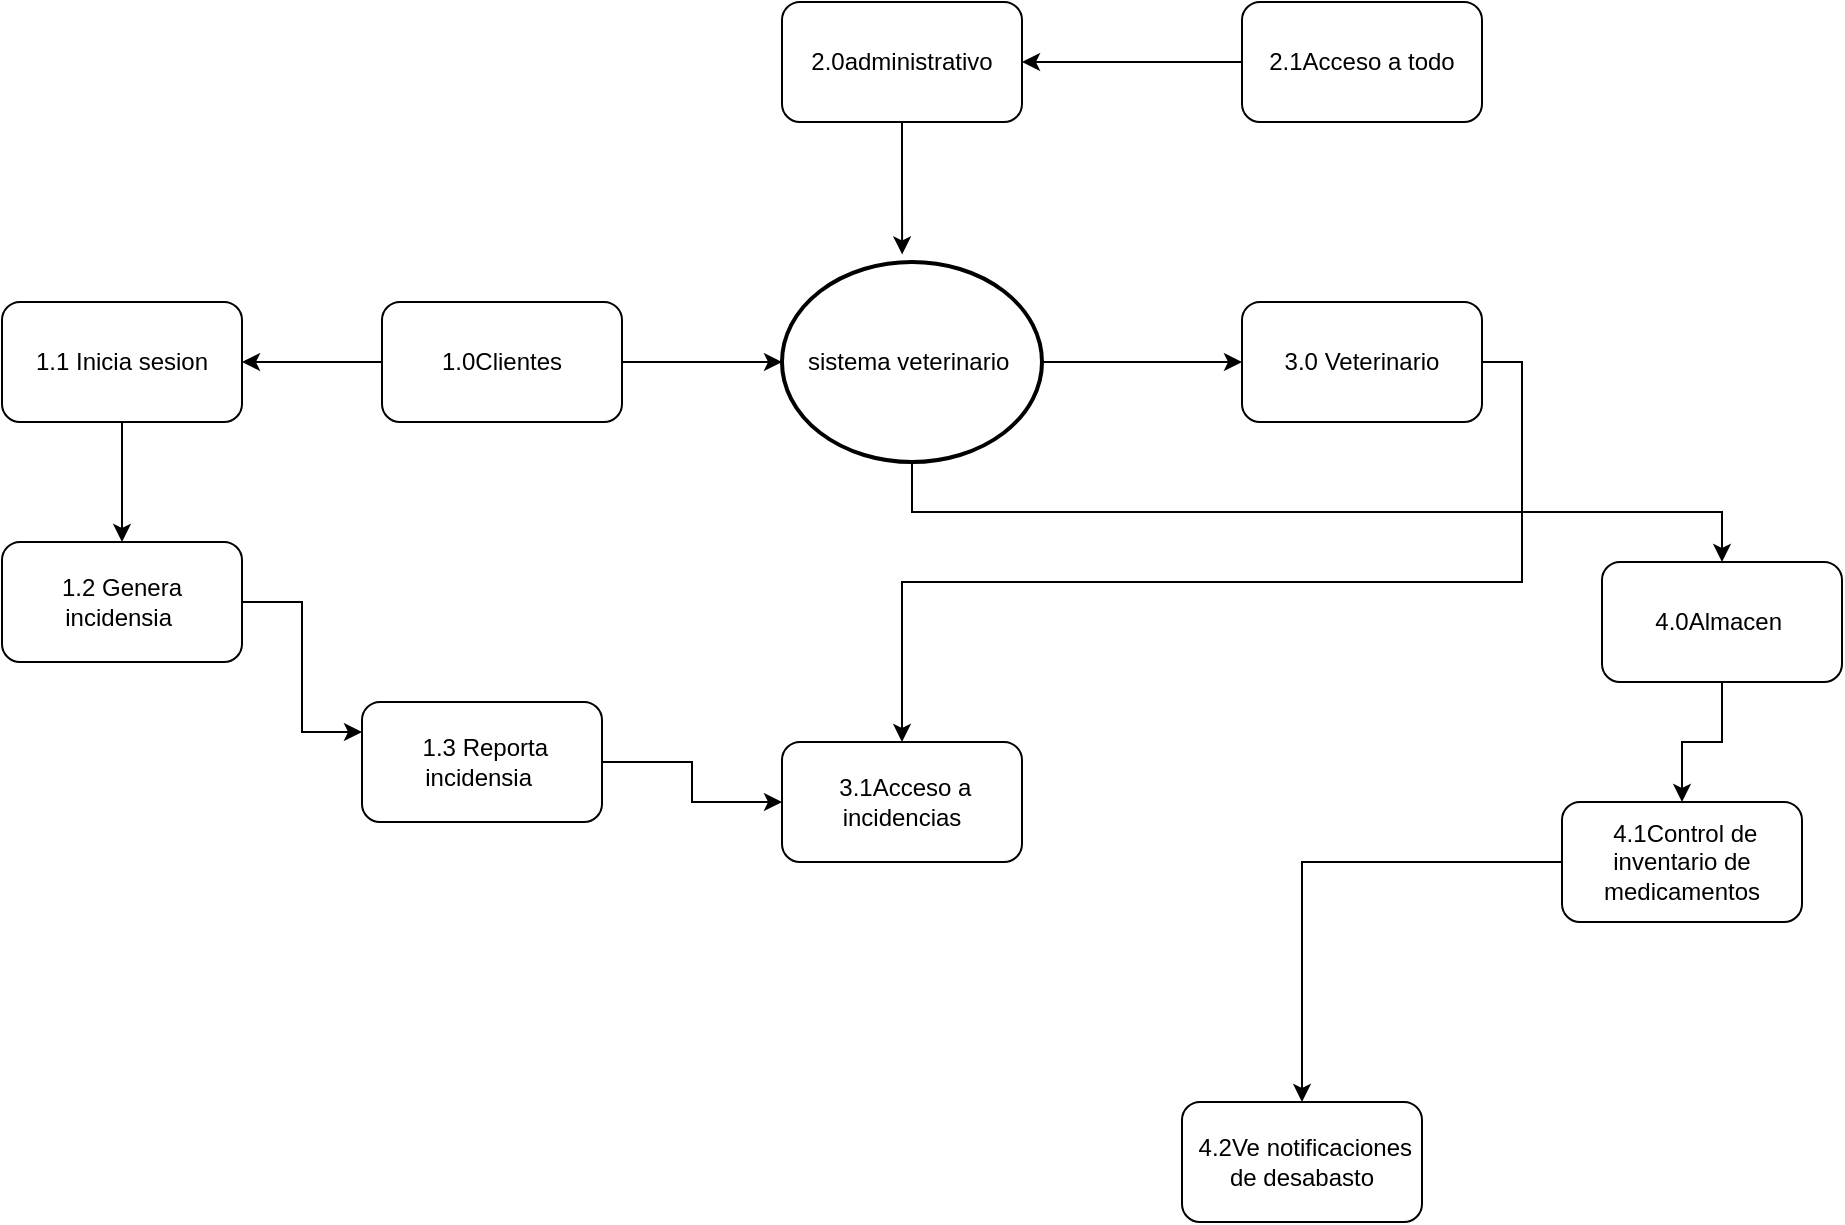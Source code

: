 <mxfile version="22.1.18" type="device" pages="2">
  <diagram id="YfhsOpY1jlh70WSDpIPZ" name="Página-2">
    <mxGraphModel dx="2208" dy="819" grid="1" gridSize="10" guides="1" tooltips="1" connect="1" arrows="1" fold="1" page="1" pageScale="1" pageWidth="827" pageHeight="1169" math="0" shadow="0">
      <root>
        <mxCell id="0" />
        <mxCell id="1" parent="0" />
        <mxCell id="qpJN9x3SPOrxbx1p6k6R-4" style="edgeStyle=orthogonalEdgeStyle;rounded=0;orthogonalLoop=1;jettySize=auto;html=1;" parent="1" source="BC_WuiEVWMnoj14DD1W_-1" target="qpJN9x3SPOrxbx1p6k6R-2" edge="1">
          <mxGeometry relative="1" as="geometry" />
        </mxCell>
        <mxCell id="BC_WuiEVWMnoj14DD1W_-1" value="1.0Clientes" style="rounded=1;whiteSpace=wrap;html=1;" parent="1" vertex="1">
          <mxGeometry x="-90" y="160" width="120" height="60" as="geometry" />
        </mxCell>
        <mxCell id="RfPSb_euADoOyty8xqnh-2" style="edgeStyle=orthogonalEdgeStyle;rounded=0;orthogonalLoop=1;jettySize=auto;html=1;exitX=1;exitY=0.5;exitDx=0;exitDy=0;" edge="1" parent="1" source="BC_WuiEVWMnoj14DD1W_-3" target="qpJN9x3SPOrxbx1p6k6R-10">
          <mxGeometry relative="1" as="geometry" />
        </mxCell>
        <mxCell id="BC_WuiEVWMnoj14DD1W_-3" value="3.0 Veterinario" style="rounded=1;whiteSpace=wrap;html=1;" parent="1" vertex="1">
          <mxGeometry x="340" y="160" width="120" height="60" as="geometry" />
        </mxCell>
        <mxCell id="kUL5XfIIn1FqhQl9EXUn-1" value="2.0administrativo" style="rounded=1;whiteSpace=wrap;html=1;" parent="1" vertex="1">
          <mxGeometry x="110" y="10" width="120" height="60" as="geometry" />
        </mxCell>
        <mxCell id="qpJN9x3SPOrxbx1p6k6R-17" style="edgeStyle=orthogonalEdgeStyle;rounded=0;orthogonalLoop=1;jettySize=auto;html=1;entryX=0.5;entryY=0;entryDx=0;entryDy=0;" parent="1" source="kUL5XfIIn1FqhQl9EXUn-2" target="qpJN9x3SPOrxbx1p6k6R-14" edge="1">
          <mxGeometry relative="1" as="geometry" />
        </mxCell>
        <mxCell id="kUL5XfIIn1FqhQl9EXUn-2" value="4.0Almacen&amp;nbsp;" style="rounded=1;whiteSpace=wrap;html=1;" parent="1" vertex="1">
          <mxGeometry x="520" y="290" width="120" height="60" as="geometry" />
        </mxCell>
        <mxCell id="W4YipqYZofPXmGf3GNpy-6" style="edgeStyle=orthogonalEdgeStyle;rounded=0;orthogonalLoop=1;jettySize=auto;html=1;exitX=1;exitY=0.5;exitDx=0;exitDy=0;exitPerimeter=0;entryX=0;entryY=0.5;entryDx=0;entryDy=0;" parent="1" source="W4YipqYZofPXmGf3GNpy-3" target="BC_WuiEVWMnoj14DD1W_-3" edge="1">
          <mxGeometry relative="1" as="geometry" />
        </mxCell>
        <mxCell id="W4YipqYZofPXmGf3GNpy-7" style="edgeStyle=orthogonalEdgeStyle;rounded=0;orthogonalLoop=1;jettySize=auto;html=1;exitX=0.5;exitY=1;exitDx=0;exitDy=0;exitPerimeter=0;entryX=0.5;entryY=0;entryDx=0;entryDy=0;" parent="1" source="W4YipqYZofPXmGf3GNpy-3" target="kUL5XfIIn1FqhQl9EXUn-2" edge="1">
          <mxGeometry relative="1" as="geometry" />
        </mxCell>
        <mxCell id="W4YipqYZofPXmGf3GNpy-3" value="sistema veterinario&amp;nbsp;" style="strokeWidth=2;html=1;shape=mxgraph.flowchart.start_2;whiteSpace=wrap;" parent="1" vertex="1">
          <mxGeometry x="110" y="140" width="130" height="100" as="geometry" />
        </mxCell>
        <mxCell id="W4YipqYZofPXmGf3GNpy-4" style="edgeStyle=orthogonalEdgeStyle;rounded=0;orthogonalLoop=1;jettySize=auto;html=1;exitX=1;exitY=0.5;exitDx=0;exitDy=0;entryX=0;entryY=0.5;entryDx=0;entryDy=0;entryPerimeter=0;" parent="1" source="BC_WuiEVWMnoj14DD1W_-1" target="W4YipqYZofPXmGf3GNpy-3" edge="1">
          <mxGeometry relative="1" as="geometry" />
        </mxCell>
        <mxCell id="W4YipqYZofPXmGf3GNpy-8" style="edgeStyle=orthogonalEdgeStyle;rounded=0;orthogonalLoop=1;jettySize=auto;html=1;exitX=0.5;exitY=1;exitDx=0;exitDy=0;entryX=0.462;entryY=-0.038;entryDx=0;entryDy=0;entryPerimeter=0;" parent="1" source="kUL5XfIIn1FqhQl9EXUn-1" target="W4YipqYZofPXmGf3GNpy-3" edge="1">
          <mxGeometry relative="1" as="geometry" />
        </mxCell>
        <mxCell id="qpJN9x3SPOrxbx1p6k6R-7" style="edgeStyle=orthogonalEdgeStyle;rounded=0;orthogonalLoop=1;jettySize=auto;html=1;" parent="1" source="qpJN9x3SPOrxbx1p6k6R-2" target="qpJN9x3SPOrxbx1p6k6R-5" edge="1">
          <mxGeometry relative="1" as="geometry" />
        </mxCell>
        <mxCell id="qpJN9x3SPOrxbx1p6k6R-2" value="1.1 Inicia sesion" style="rounded=1;whiteSpace=wrap;html=1;" parent="1" vertex="1">
          <mxGeometry x="-280" y="160" width="120" height="60" as="geometry" />
        </mxCell>
        <mxCell id="qpJN9x3SPOrxbx1p6k6R-5" value="1.2 Genera incidensia&amp;nbsp;" style="rounded=1;whiteSpace=wrap;html=1;" parent="1" vertex="1">
          <mxGeometry x="-280" y="280" width="120" height="60" as="geometry" />
        </mxCell>
        <mxCell id="qpJN9x3SPOrxbx1p6k6R-9" style="edgeStyle=orthogonalEdgeStyle;rounded=0;orthogonalLoop=1;jettySize=auto;html=1;" parent="1" source="qpJN9x3SPOrxbx1p6k6R-8" target="kUL5XfIIn1FqhQl9EXUn-1" edge="1">
          <mxGeometry relative="1" as="geometry" />
        </mxCell>
        <mxCell id="qpJN9x3SPOrxbx1p6k6R-8" value="2.1Acceso a todo" style="rounded=1;whiteSpace=wrap;html=1;" parent="1" vertex="1">
          <mxGeometry x="340" y="10" width="120" height="60" as="geometry" />
        </mxCell>
        <mxCell id="qpJN9x3SPOrxbx1p6k6R-10" value="&amp;nbsp;3.1Acceso a incidencias" style="rounded=1;whiteSpace=wrap;html=1;" parent="1" vertex="1">
          <mxGeometry x="110" y="380" width="120" height="60" as="geometry" />
        </mxCell>
        <mxCell id="qpJN9x3SPOrxbx1p6k6R-18" style="edgeStyle=orthogonalEdgeStyle;rounded=0;orthogonalLoop=1;jettySize=auto;html=1;entryX=0.5;entryY=0;entryDx=0;entryDy=0;" parent="1" source="qpJN9x3SPOrxbx1p6k6R-14" target="qpJN9x3SPOrxbx1p6k6R-15" edge="1">
          <mxGeometry relative="1" as="geometry" />
        </mxCell>
        <mxCell id="qpJN9x3SPOrxbx1p6k6R-14" value="&amp;nbsp;4.1Control de inventario de medicamentos" style="rounded=1;whiteSpace=wrap;html=1;" parent="1" vertex="1">
          <mxGeometry x="500" y="410" width="120" height="60" as="geometry" />
        </mxCell>
        <mxCell id="qpJN9x3SPOrxbx1p6k6R-15" value="&amp;nbsp;4.2Ve notificaciones de desabasto" style="rounded=1;whiteSpace=wrap;html=1;" parent="1" vertex="1">
          <mxGeometry x="310" y="560" width="120" height="60" as="geometry" />
        </mxCell>
        <mxCell id="RfPSb_euADoOyty8xqnh-7" style="edgeStyle=orthogonalEdgeStyle;rounded=0;orthogonalLoop=1;jettySize=auto;html=1;exitX=1;exitY=0.5;exitDx=0;exitDy=0;entryX=0;entryY=0.5;entryDx=0;entryDy=0;" edge="1" parent="1" source="RfPSb_euADoOyty8xqnh-4" target="qpJN9x3SPOrxbx1p6k6R-10">
          <mxGeometry relative="1" as="geometry" />
        </mxCell>
        <mxCell id="RfPSb_euADoOyty8xqnh-4" value="&amp;nbsp;1.3 Reporta incidensia&amp;nbsp;" style="rounded=1;whiteSpace=wrap;html=1;" vertex="1" parent="1">
          <mxGeometry x="-100" y="360" width="120" height="60" as="geometry" />
        </mxCell>
        <mxCell id="RfPSb_euADoOyty8xqnh-5" style="edgeStyle=orthogonalEdgeStyle;rounded=0;orthogonalLoop=1;jettySize=auto;html=1;exitX=1;exitY=0.5;exitDx=0;exitDy=0;entryX=0;entryY=0.25;entryDx=0;entryDy=0;" edge="1" parent="1" source="qpJN9x3SPOrxbx1p6k6R-5" target="RfPSb_euADoOyty8xqnh-4">
          <mxGeometry relative="1" as="geometry" />
        </mxCell>
      </root>
    </mxGraphModel>
  </diagram>
  <diagram name="Página-1" id="2vyf78CcF-7sGA0zy1Rz">
    <mxGraphModel dx="1036" dy="614" grid="1" gridSize="10" guides="1" tooltips="1" connect="1" arrows="1" fold="1" page="1" pageScale="1" pageWidth="827" pageHeight="1169" math="0" shadow="0">
      <root>
        <mxCell id="0" />
        <mxCell id="1" parent="0" />
        <mxCell id="MFoq0dkZiBjwpAPKxzFU-48" value="" style="edgeStyle=orthogonalEdgeStyle;rounded=0;orthogonalLoop=1;jettySize=auto;html=1;" parent="1" source="MFoq0dkZiBjwpAPKxzFU-3" target="MFoq0dkZiBjwpAPKxzFU-7" edge="1">
          <mxGeometry relative="1" as="geometry" />
        </mxCell>
        <mxCell id="MFoq0dkZiBjwpAPKxzFU-3" value="&lt;font style=&quot;vertical-align: inherit;&quot;&gt;&lt;font style=&quot;vertical-align: inherit;&quot;&gt;almacen&lt;/font&gt;&lt;/font&gt;" style="rounded=1;whiteSpace=wrap;html=1;" parent="1" vertex="1">
          <mxGeometry x="360" y="290" width="120" height="60" as="geometry" />
        </mxCell>
        <mxCell id="MFoq0dkZiBjwpAPKxzFU-46" style="edgeStyle=orthogonalEdgeStyle;rounded=0;orthogonalLoop=1;jettySize=auto;html=1;" parent="1" source="MFoq0dkZiBjwpAPKxzFU-4" edge="1">
          <mxGeometry relative="1" as="geometry">
            <mxPoint x="590" y="390" as="targetPoint" />
          </mxGeometry>
        </mxCell>
        <mxCell id="MFoq0dkZiBjwpAPKxzFU-49" style="edgeStyle=orthogonalEdgeStyle;rounded=0;orthogonalLoop=1;jettySize=auto;html=1;entryX=0.5;entryY=0;entryDx=0;entryDy=0;" parent="1" source="MFoq0dkZiBjwpAPKxzFU-4" target="MFoq0dkZiBjwpAPKxzFU-3" edge="1">
          <mxGeometry relative="1" as="geometry" />
        </mxCell>
        <mxCell id="MFoq0dkZiBjwpAPKxzFU-4" value="&lt;font style=&quot;vertical-align: inherit;&quot;&gt;&lt;font style=&quot;vertical-align: inherit;&quot;&gt;cliente&lt;/font&gt;&lt;/font&gt;" style="rounded=1;whiteSpace=wrap;html=1;" parent="1" vertex="1">
          <mxGeometry x="450" y="170" width="120" height="60" as="geometry" />
        </mxCell>
        <mxCell id="MFoq0dkZiBjwpAPKxzFU-65" style="edgeStyle=orthogonalEdgeStyle;rounded=0;orthogonalLoop=1;jettySize=auto;html=1;exitX=0.5;exitY=1;exitDx=0;exitDy=0;" parent="1" source="MFoq0dkZiBjwpAPKxzFU-5" edge="1">
          <mxGeometry relative="1" as="geometry">
            <mxPoint x="80" y="160" as="targetPoint" />
          </mxGeometry>
        </mxCell>
        <mxCell id="MFoq0dkZiBjwpAPKxzFU-66" style="edgeStyle=orthogonalEdgeStyle;rounded=0;orthogonalLoop=1;jettySize=auto;html=1;" parent="1" source="MFoq0dkZiBjwpAPKxzFU-5" target="MFoq0dkZiBjwpAPKxzFU-25" edge="1">
          <mxGeometry relative="1" as="geometry" />
        </mxCell>
        <mxCell id="MFoq0dkZiBjwpAPKxzFU-67" style="edgeStyle=orthogonalEdgeStyle;rounded=0;orthogonalLoop=1;jettySize=auto;html=1;exitX=0.5;exitY=1;exitDx=0;exitDy=0;" parent="1" source="MFoq0dkZiBjwpAPKxzFU-5" target="MFoq0dkZiBjwpAPKxzFU-4" edge="1">
          <mxGeometry relative="1" as="geometry" />
        </mxCell>
        <mxCell id="MFoq0dkZiBjwpAPKxzFU-5" value="&lt;font style=&quot;vertical-align: inherit;&quot;&gt;&lt;font style=&quot;vertical-align: inherit;&quot;&gt;&lt;font style=&quot;vertical-align: inherit;&quot;&gt;&lt;font style=&quot;vertical-align: inherit;&quot;&gt;doctor&lt;/font&gt;&lt;/font&gt;&lt;/font&gt;&lt;/font&gt;" style="rounded=1;whiteSpace=wrap;html=1;" parent="1" vertex="1">
          <mxGeometry x="240" y="30" width="120" height="60" as="geometry" />
        </mxCell>
        <mxCell id="MFoq0dkZiBjwpAPKxzFU-33" value="" style="group" parent="1" vertex="1" connectable="0">
          <mxGeometry x="530" y="380" width="120" height="430" as="geometry" />
        </mxCell>
        <mxCell id="MFoq0dkZiBjwpAPKxzFU-19" value="" style="edgeStyle=orthogonalEdgeStyle;rounded=0;orthogonalLoop=1;jettySize=auto;html=1;" parent="MFoq0dkZiBjwpAPKxzFU-33" source="MFoq0dkZiBjwpAPKxzFU-6" target="MFoq0dkZiBjwpAPKxzFU-10" edge="1">
          <mxGeometry relative="1" as="geometry" />
        </mxCell>
        <mxCell id="MFoq0dkZiBjwpAPKxzFU-6" value="&lt;font style=&quot;vertical-align: inherit;&quot;&gt;&lt;font style=&quot;vertical-align: inherit;&quot;&gt;Registrar pedido&lt;/font&gt;&lt;/font&gt;" style="rounded=1;whiteSpace=wrap;html=1;" parent="MFoq0dkZiBjwpAPKxzFU-33" vertex="1">
          <mxGeometry width="120" height="60" as="geometry" />
        </mxCell>
        <mxCell id="MFoq0dkZiBjwpAPKxzFU-30" value="" style="edgeStyle=orthogonalEdgeStyle;rounded=0;orthogonalLoop=1;jettySize=auto;html=1;" parent="MFoq0dkZiBjwpAPKxzFU-33" source="MFoq0dkZiBjwpAPKxzFU-10" target="MFoq0dkZiBjwpAPKxzFU-27" edge="1">
          <mxGeometry relative="1" as="geometry" />
        </mxCell>
        <mxCell id="MFoq0dkZiBjwpAPKxzFU-10" value="&lt;font style=&quot;vertical-align: inherit;&quot;&gt;&lt;font style=&quot;vertical-align: inherit;&quot;&gt;Seleccion de productos&lt;/font&gt;&lt;/font&gt;" style="rounded=1;whiteSpace=wrap;html=1;" parent="MFoq0dkZiBjwpAPKxzFU-33" vertex="1">
          <mxGeometry y="90" width="120" height="60" as="geometry" />
        </mxCell>
        <mxCell id="MFoq0dkZiBjwpAPKxzFU-31" value="" style="edgeStyle=orthogonalEdgeStyle;rounded=0;orthogonalLoop=1;jettySize=auto;html=1;" parent="MFoq0dkZiBjwpAPKxzFU-33" source="MFoq0dkZiBjwpAPKxzFU-27" target="MFoq0dkZiBjwpAPKxzFU-28" edge="1">
          <mxGeometry relative="1" as="geometry" />
        </mxCell>
        <mxCell id="MFoq0dkZiBjwpAPKxzFU-27" value="&lt;font style=&quot;vertical-align: inherit;&quot;&gt;&lt;font style=&quot;vertical-align: inherit;&quot;&gt;&lt;font style=&quot;vertical-align: inherit;&quot;&gt;&lt;font style=&quot;vertical-align: inherit;&quot;&gt;Disponibilidad&lt;/font&gt;&lt;/font&gt;&lt;/font&gt;&lt;/font&gt;" style="rounded=1;whiteSpace=wrap;html=1;" parent="MFoq0dkZiBjwpAPKxzFU-33" vertex="1">
          <mxGeometry y="190" width="120" height="60" as="geometry" />
        </mxCell>
        <mxCell id="MFoq0dkZiBjwpAPKxzFU-32" value="" style="edgeStyle=orthogonalEdgeStyle;rounded=0;orthogonalLoop=1;jettySize=auto;html=1;" parent="MFoq0dkZiBjwpAPKxzFU-33" source="MFoq0dkZiBjwpAPKxzFU-28" target="MFoq0dkZiBjwpAPKxzFU-29" edge="1">
          <mxGeometry relative="1" as="geometry" />
        </mxCell>
        <mxCell id="MFoq0dkZiBjwpAPKxzFU-28" value="&lt;font style=&quot;vertical-align: inherit;&quot;&gt;&lt;font style=&quot;vertical-align: inherit;&quot;&gt;&lt;font style=&quot;vertical-align: inherit;&quot;&gt;&lt;font style=&quot;vertical-align: inherit;&quot;&gt;calcular el total&lt;/font&gt;&lt;/font&gt;&lt;/font&gt;&lt;/font&gt;" style="rounded=1;whiteSpace=wrap;html=1;" parent="MFoq0dkZiBjwpAPKxzFU-33" vertex="1">
          <mxGeometry y="280" width="120" height="60" as="geometry" />
        </mxCell>
        <mxCell id="MFoq0dkZiBjwpAPKxzFU-29" value="&lt;font style=&quot;vertical-align: inherit;&quot;&gt;&lt;font style=&quot;vertical-align: inherit;&quot;&gt;guardar pedido&lt;/font&gt;&lt;/font&gt;" style="rounded=1;whiteSpace=wrap;html=1;" parent="MFoq0dkZiBjwpAPKxzFU-33" vertex="1">
          <mxGeometry y="370" width="120" height="60" as="geometry" />
        </mxCell>
        <mxCell id="MFoq0dkZiBjwpAPKxzFU-40" value="" style="group" parent="1" vertex="1" connectable="0">
          <mxGeometry x="360" y="380" width="120" height="330" as="geometry" />
        </mxCell>
        <mxCell id="MFoq0dkZiBjwpAPKxzFU-37" value="" style="edgeStyle=orthogonalEdgeStyle;rounded=0;orthogonalLoop=1;jettySize=auto;html=1;" parent="MFoq0dkZiBjwpAPKxzFU-40" source="MFoq0dkZiBjwpAPKxzFU-7" target="MFoq0dkZiBjwpAPKxzFU-34" edge="1">
          <mxGeometry relative="1" as="geometry" />
        </mxCell>
        <mxCell id="MFoq0dkZiBjwpAPKxzFU-7" value="&lt;font style=&quot;vertical-align: inherit;&quot;&gt;&lt;font style=&quot;vertical-align: inherit;&quot;&gt;&lt;font style=&quot;vertical-align: inherit;&quot;&gt;&lt;font style=&quot;vertical-align: inherit;&quot;&gt;actualizar inventario&lt;/font&gt;&lt;/font&gt;&lt;/font&gt;&lt;/font&gt;" style="rounded=1;whiteSpace=wrap;html=1;" parent="MFoq0dkZiBjwpAPKxzFU-40" vertex="1">
          <mxGeometry width="120" height="60" as="geometry" />
        </mxCell>
        <mxCell id="MFoq0dkZiBjwpAPKxzFU-38" value="" style="edgeStyle=orthogonalEdgeStyle;rounded=0;orthogonalLoop=1;jettySize=auto;html=1;" parent="MFoq0dkZiBjwpAPKxzFU-40" source="MFoq0dkZiBjwpAPKxzFU-34" target="MFoq0dkZiBjwpAPKxzFU-35" edge="1">
          <mxGeometry relative="1" as="geometry" />
        </mxCell>
        <mxCell id="MFoq0dkZiBjwpAPKxzFU-34" value="&lt;font style=&quot;vertical-align: inherit;&quot;&gt;&lt;font style=&quot;vertical-align: inherit;&quot;&gt;&lt;font style=&quot;vertical-align: inherit;&quot;&gt;&lt;font style=&quot;vertical-align: inherit;&quot;&gt;Entrada de mercancia nueva&lt;/font&gt;&lt;/font&gt;&lt;/font&gt;&lt;/font&gt;" style="rounded=1;whiteSpace=wrap;html=1;" parent="MFoq0dkZiBjwpAPKxzFU-40" vertex="1">
          <mxGeometry y="90" width="120" height="60" as="geometry" />
        </mxCell>
        <mxCell id="MFoq0dkZiBjwpAPKxzFU-39" value="" style="edgeStyle=orthogonalEdgeStyle;rounded=0;orthogonalLoop=1;jettySize=auto;html=1;" parent="MFoq0dkZiBjwpAPKxzFU-40" source="MFoq0dkZiBjwpAPKxzFU-35" target="MFoq0dkZiBjwpAPKxzFU-36" edge="1">
          <mxGeometry relative="1" as="geometry" />
        </mxCell>
        <mxCell id="MFoq0dkZiBjwpAPKxzFU-35" value="&lt;font style=&quot;vertical-align: inherit;&quot;&gt;&lt;font style=&quot;vertical-align: inherit;&quot;&gt;&lt;font style=&quot;vertical-align: inherit;&quot;&gt;&lt;font style=&quot;vertical-align: inherit;&quot;&gt;salida de mercancia&lt;/font&gt;&lt;/font&gt;&lt;/font&gt;&lt;/font&gt;" style="rounded=1;whiteSpace=wrap;html=1;" parent="MFoq0dkZiBjwpAPKxzFU-40" vertex="1">
          <mxGeometry y="180" width="120" height="60" as="geometry" />
        </mxCell>
        <mxCell id="MFoq0dkZiBjwpAPKxzFU-36" value="&lt;font style=&quot;vertical-align: inherit;&quot;&gt;&lt;font style=&quot;vertical-align: inherit;&quot;&gt;&lt;font style=&quot;vertical-align: inherit;&quot;&gt;&lt;font style=&quot;vertical-align: inherit;&quot;&gt;devoluciones&lt;/font&gt;&lt;/font&gt;&lt;/font&gt;&lt;/font&gt;" style="rounded=1;whiteSpace=wrap;html=1;" parent="MFoq0dkZiBjwpAPKxzFU-40" vertex="1">
          <mxGeometry y="270" width="120" height="60" as="geometry" />
        </mxCell>
        <mxCell id="MFoq0dkZiBjwpAPKxzFU-45" value="" style="group" parent="1" vertex="1" connectable="0">
          <mxGeometry x="700" y="290" width="120" height="260" as="geometry" />
        </mxCell>
        <mxCell id="MFoq0dkZiBjwpAPKxzFU-43" value="" style="edgeStyle=orthogonalEdgeStyle;rounded=0;orthogonalLoop=1;jettySize=auto;html=1;" parent="MFoq0dkZiBjwpAPKxzFU-45" source="MFoq0dkZiBjwpAPKxzFU-26" target="MFoq0dkZiBjwpAPKxzFU-42" edge="1">
          <mxGeometry relative="1" as="geometry" />
        </mxCell>
        <mxCell id="MFoq0dkZiBjwpAPKxzFU-26" value="&lt;font style=&quot;vertical-align: inherit;&quot;&gt;&lt;font style=&quot;vertical-align: inherit;&quot;&gt;&lt;font style=&quot;vertical-align: inherit;&quot;&gt;&lt;font style=&quot;vertical-align: inherit;&quot;&gt;&lt;font style=&quot;vertical-align: inherit;&quot;&gt;&lt;font style=&quot;vertical-align: inherit;&quot;&gt;&lt;font style=&quot;vertical-align: inherit;&quot;&gt;&lt;font style=&quot;vertical-align: inherit;&quot;&gt;contabilidad&lt;/font&gt;&lt;/font&gt;&lt;/font&gt;&lt;/font&gt;&lt;/font&gt;&lt;/font&gt;&lt;/font&gt;&lt;/font&gt;" style="rounded=1;whiteSpace=wrap;html=1;" parent="MFoq0dkZiBjwpAPKxzFU-45" vertex="1">
          <mxGeometry width="120" height="60" as="geometry" />
        </mxCell>
        <mxCell id="MFoq0dkZiBjwpAPKxzFU-41" value="&lt;font style=&quot;vertical-align: inherit;&quot;&gt;&lt;font style=&quot;vertical-align: inherit;&quot;&gt;&lt;font style=&quot;vertical-align: inherit;&quot;&gt;&lt;font style=&quot;vertical-align: inherit;&quot;&gt;&lt;font style=&quot;vertical-align: inherit;&quot;&gt;&lt;font style=&quot;vertical-align: inherit;&quot;&gt;&lt;font style=&quot;vertical-align: inherit;&quot;&gt;&lt;font style=&quot;vertical-align: inherit;&quot;&gt;emitir factura&lt;/font&gt;&lt;/font&gt;&lt;/font&gt;&lt;/font&gt;&lt;/font&gt;&lt;/font&gt;&lt;/font&gt;&lt;/font&gt;" style="rounded=1;whiteSpace=wrap;html=1;" parent="MFoq0dkZiBjwpAPKxzFU-45" vertex="1">
          <mxGeometry y="200" width="120" height="60" as="geometry" />
        </mxCell>
        <mxCell id="MFoq0dkZiBjwpAPKxzFU-44" value="" style="edgeStyle=orthogonalEdgeStyle;rounded=0;orthogonalLoop=1;jettySize=auto;html=1;" parent="MFoq0dkZiBjwpAPKxzFU-45" source="MFoq0dkZiBjwpAPKxzFU-42" target="MFoq0dkZiBjwpAPKxzFU-41" edge="1">
          <mxGeometry relative="1" as="geometry" />
        </mxCell>
        <mxCell id="MFoq0dkZiBjwpAPKxzFU-42" value="&lt;font style=&quot;vertical-align: inherit;&quot;&gt;&lt;font style=&quot;vertical-align: inherit;&quot;&gt;&lt;font style=&quot;vertical-align: inherit;&quot;&gt;&lt;font style=&quot;vertical-align: inherit;&quot;&gt;&lt;font style=&quot;vertical-align: inherit;&quot;&gt;&lt;font style=&quot;vertical-align: inherit;&quot;&gt;&lt;font style=&quot;vertical-align: inherit;&quot;&gt;&lt;font style=&quot;vertical-align: inherit;&quot;&gt;monto total de pedido&lt;/font&gt;&lt;/font&gt;&lt;/font&gt;&lt;/font&gt;&lt;/font&gt;&lt;/font&gt;&lt;/font&gt;&lt;/font&gt;" style="rounded=1;whiteSpace=wrap;html=1;" parent="MFoq0dkZiBjwpAPKxzFU-45" vertex="1">
          <mxGeometry y="100" width="120" height="60" as="geometry" />
        </mxCell>
        <mxCell id="MFoq0dkZiBjwpAPKxzFU-47" style="edgeStyle=orthogonalEdgeStyle;rounded=0;orthogonalLoop=1;jettySize=auto;html=1;entryX=0;entryY=0.5;entryDx=0;entryDy=0;" parent="1" source="MFoq0dkZiBjwpAPKxzFU-6" target="MFoq0dkZiBjwpAPKxzFU-26" edge="1">
          <mxGeometry relative="1" as="geometry" />
        </mxCell>
        <mxCell id="MFoq0dkZiBjwpAPKxzFU-50" style="edgeStyle=orthogonalEdgeStyle;rounded=0;orthogonalLoop=1;jettySize=auto;html=1;entryX=1;entryY=0.5;entryDx=0;entryDy=0;" parent="1" source="MFoq0dkZiBjwpAPKxzFU-6" target="MFoq0dkZiBjwpAPKxzFU-7" edge="1">
          <mxGeometry relative="1" as="geometry" />
        </mxCell>
        <mxCell id="MFoq0dkZiBjwpAPKxzFU-57" value="" style="group" parent="1" vertex="1" connectable="0">
          <mxGeometry x="20" y="160" width="120" height="350" as="geometry" />
        </mxCell>
        <mxCell id="MFoq0dkZiBjwpAPKxzFU-54" value="" style="edgeStyle=orthogonalEdgeStyle;rounded=0;orthogonalLoop=1;jettySize=auto;html=1;" parent="MFoq0dkZiBjwpAPKxzFU-57" source="MFoq0dkZiBjwpAPKxzFU-18" target="MFoq0dkZiBjwpAPKxzFU-53" edge="1">
          <mxGeometry relative="1" as="geometry" />
        </mxCell>
        <mxCell id="MFoq0dkZiBjwpAPKxzFU-18" value="&lt;font style=&quot;vertical-align: inherit;&quot;&gt;&lt;font style=&quot;vertical-align: inherit;&quot;&gt;Reporte de problemas&lt;/font&gt;&lt;/font&gt;" style="rounded=1;whiteSpace=wrap;html=1;" parent="MFoq0dkZiBjwpAPKxzFU-57" vertex="1">
          <mxGeometry width="120" height="60" as="geometry" />
        </mxCell>
        <mxCell id="MFoq0dkZiBjwpAPKxzFU-56" value="" style="edgeStyle=orthogonalEdgeStyle;rounded=0;orthogonalLoop=1;jettySize=auto;html=1;" parent="MFoq0dkZiBjwpAPKxzFU-57" source="MFoq0dkZiBjwpAPKxzFU-51" target="MFoq0dkZiBjwpAPKxzFU-52" edge="1">
          <mxGeometry relative="1" as="geometry" />
        </mxCell>
        <mxCell id="MFoq0dkZiBjwpAPKxzFU-51" value="&lt;font style=&quot;vertical-align: inherit;&quot;&gt;&lt;font style=&quot;vertical-align: inherit;&quot;&gt;clasificacion del problema&lt;/font&gt;&lt;/font&gt;" style="rounded=1;whiteSpace=wrap;html=1;" parent="MFoq0dkZiBjwpAPKxzFU-57" vertex="1">
          <mxGeometry y="190" width="120" height="60" as="geometry" />
        </mxCell>
        <mxCell id="MFoq0dkZiBjwpAPKxzFU-52" value="&lt;font style=&quot;vertical-align: inherit;&quot;&gt;&lt;font style=&quot;vertical-align: inherit;&quot;&gt;analisis del problema&lt;/font&gt;&lt;/font&gt;" style="rounded=1;whiteSpace=wrap;html=1;" parent="MFoq0dkZiBjwpAPKxzFU-57" vertex="1">
          <mxGeometry y="290" width="120" height="60" as="geometry" />
        </mxCell>
        <mxCell id="MFoq0dkZiBjwpAPKxzFU-55" value="" style="edgeStyle=orthogonalEdgeStyle;rounded=0;orthogonalLoop=1;jettySize=auto;html=1;" parent="MFoq0dkZiBjwpAPKxzFU-57" source="MFoq0dkZiBjwpAPKxzFU-53" target="MFoq0dkZiBjwpAPKxzFU-51" edge="1">
          <mxGeometry relative="1" as="geometry" />
        </mxCell>
        <mxCell id="MFoq0dkZiBjwpAPKxzFU-53" value="&lt;font style=&quot;vertical-align: inherit;&quot;&gt;&lt;font style=&quot;vertical-align: inherit;&quot;&gt;registro del problema&lt;/font&gt;&lt;/font&gt;" style="rounded=1;whiteSpace=wrap;html=1;" parent="MFoq0dkZiBjwpAPKxzFU-57" vertex="1">
          <mxGeometry y="90" width="120" height="60" as="geometry" />
        </mxCell>
        <mxCell id="MFoq0dkZiBjwpAPKxzFU-64" value="" style="group" parent="1" vertex="1" connectable="0">
          <mxGeometry x="170" y="350" width="120" height="360" as="geometry" />
        </mxCell>
        <mxCell id="MFoq0dkZiBjwpAPKxzFU-61" value="" style="edgeStyle=orthogonalEdgeStyle;rounded=0;orthogonalLoop=1;jettySize=auto;html=1;" parent="MFoq0dkZiBjwpAPKxzFU-64" source="MFoq0dkZiBjwpAPKxzFU-25" target="MFoq0dkZiBjwpAPKxzFU-58" edge="1">
          <mxGeometry relative="1" as="geometry" />
        </mxCell>
        <mxCell id="MFoq0dkZiBjwpAPKxzFU-25" value="&lt;font style=&quot;vertical-align: inherit;&quot;&gt;&lt;font style=&quot;vertical-align: inherit;&quot;&gt;&lt;font style=&quot;vertical-align: inherit;&quot;&gt;&lt;font style=&quot;vertical-align: inherit;&quot;&gt;&lt;font style=&quot;vertical-align: inherit;&quot;&gt;&lt;font style=&quot;vertical-align: inherit;&quot;&gt;&lt;font style=&quot;vertical-align: inherit;&quot;&gt;&lt;font style=&quot;vertical-align: inherit;&quot;&gt;solucion&amp;nbsp;&lt;/font&gt;&lt;/font&gt;&lt;/font&gt;&lt;/font&gt;&lt;/font&gt;&lt;/font&gt;&lt;/font&gt;&lt;/font&gt;" style="rounded=1;whiteSpace=wrap;html=1;" parent="MFoq0dkZiBjwpAPKxzFU-64" vertex="1">
          <mxGeometry width="120" height="60" as="geometry" />
        </mxCell>
        <mxCell id="MFoq0dkZiBjwpAPKxzFU-62" value="" style="edgeStyle=orthogonalEdgeStyle;rounded=0;orthogonalLoop=1;jettySize=auto;html=1;" parent="MFoq0dkZiBjwpAPKxzFU-64" source="MFoq0dkZiBjwpAPKxzFU-58" target="MFoq0dkZiBjwpAPKxzFU-59" edge="1">
          <mxGeometry relative="1" as="geometry" />
        </mxCell>
        <mxCell id="MFoq0dkZiBjwpAPKxzFU-58" value="&lt;font style=&quot;vertical-align: inherit;&quot;&gt;&lt;font style=&quot;vertical-align: inherit;&quot;&gt;&lt;font style=&quot;vertical-align: inherit;&quot;&gt;&lt;font style=&quot;vertical-align: inherit;&quot;&gt;&lt;font style=&quot;vertical-align: inherit;&quot;&gt;&lt;font style=&quot;vertical-align: inherit;&quot;&gt;&lt;font style=&quot;vertical-align: inherit;&quot;&gt;&lt;font style=&quot;vertical-align: inherit;&quot;&gt;planificacion de la solucion&lt;/font&gt;&lt;/font&gt;&lt;/font&gt;&lt;/font&gt;&lt;/font&gt;&lt;/font&gt;&lt;/font&gt;&lt;/font&gt;" style="rounded=1;whiteSpace=wrap;html=1;" parent="MFoq0dkZiBjwpAPKxzFU-64" vertex="1">
          <mxGeometry y="100" width="120" height="60" as="geometry" />
        </mxCell>
        <mxCell id="MFoq0dkZiBjwpAPKxzFU-63" value="" style="edgeStyle=orthogonalEdgeStyle;rounded=0;orthogonalLoop=1;jettySize=auto;html=1;" parent="MFoq0dkZiBjwpAPKxzFU-64" source="MFoq0dkZiBjwpAPKxzFU-59" target="MFoq0dkZiBjwpAPKxzFU-60" edge="1">
          <mxGeometry relative="1" as="geometry" />
        </mxCell>
        <mxCell id="MFoq0dkZiBjwpAPKxzFU-59" value="&lt;font style=&quot;vertical-align: inherit;&quot;&gt;&lt;font style=&quot;vertical-align: inherit;&quot;&gt;&lt;font style=&quot;vertical-align: inherit;&quot;&gt;&lt;font style=&quot;vertical-align: inherit;&quot;&gt;&lt;font style=&quot;vertical-align: inherit;&quot;&gt;&lt;font style=&quot;vertical-align: inherit;&quot;&gt;&lt;font style=&quot;vertical-align: inherit;&quot;&gt;&lt;font style=&quot;vertical-align: inherit;&quot;&gt;implementacion de la solucion&lt;/font&gt;&lt;/font&gt;&lt;/font&gt;&lt;/font&gt;&lt;/font&gt;&lt;/font&gt;&lt;/font&gt;&lt;/font&gt;" style="rounded=1;whiteSpace=wrap;html=1;" parent="MFoq0dkZiBjwpAPKxzFU-64" vertex="1">
          <mxGeometry y="210" width="120" height="60" as="geometry" />
        </mxCell>
        <mxCell id="MFoq0dkZiBjwpAPKxzFU-60" value="&lt;font style=&quot;vertical-align: inherit;&quot;&gt;&lt;font style=&quot;vertical-align: inherit;&quot;&gt;&lt;font style=&quot;vertical-align: inherit;&quot;&gt;&lt;font style=&quot;vertical-align: inherit;&quot;&gt;&lt;font style=&quot;vertical-align: inherit;&quot;&gt;&lt;font style=&quot;vertical-align: inherit;&quot;&gt;&lt;font style=&quot;vertical-align: inherit;&quot;&gt;&lt;font style=&quot;vertical-align: inherit;&quot;&gt;resultados&lt;/font&gt;&lt;/font&gt;&lt;/font&gt;&lt;/font&gt;&lt;/font&gt;&lt;/font&gt;&lt;/font&gt;&lt;/font&gt;" style="rounded=1;whiteSpace=wrap;html=1;" parent="MFoq0dkZiBjwpAPKxzFU-64" vertex="1">
          <mxGeometry y="300" width="120" height="60" as="geometry" />
        </mxCell>
        <mxCell id="MFoq0dkZiBjwpAPKxzFU-68" style="edgeStyle=orthogonalEdgeStyle;rounded=0;orthogonalLoop=1;jettySize=auto;html=1;entryX=0;entryY=0.5;entryDx=0;entryDy=0;" parent="1" source="MFoq0dkZiBjwpAPKxzFU-18" target="MFoq0dkZiBjwpAPKxzFU-25" edge="1">
          <mxGeometry relative="1" as="geometry">
            <Array as="points">
              <mxPoint x="160" y="190" />
              <mxPoint x="160" y="380" />
            </Array>
          </mxGeometry>
        </mxCell>
        <mxCell id="MFoq0dkZiBjwpAPKxzFU-69" style="edgeStyle=orthogonalEdgeStyle;rounded=0;orthogonalLoop=1;jettySize=auto;html=1;entryX=0;entryY=0.25;entryDx=0;entryDy=0;" parent="1" source="MFoq0dkZiBjwpAPKxzFU-25" target="MFoq0dkZiBjwpAPKxzFU-4" edge="1">
          <mxGeometry relative="1" as="geometry">
            <Array as="points">
              <mxPoint x="340" y="380" />
              <mxPoint x="340" y="185" />
            </Array>
          </mxGeometry>
        </mxCell>
      </root>
    </mxGraphModel>
  </diagram>
</mxfile>
